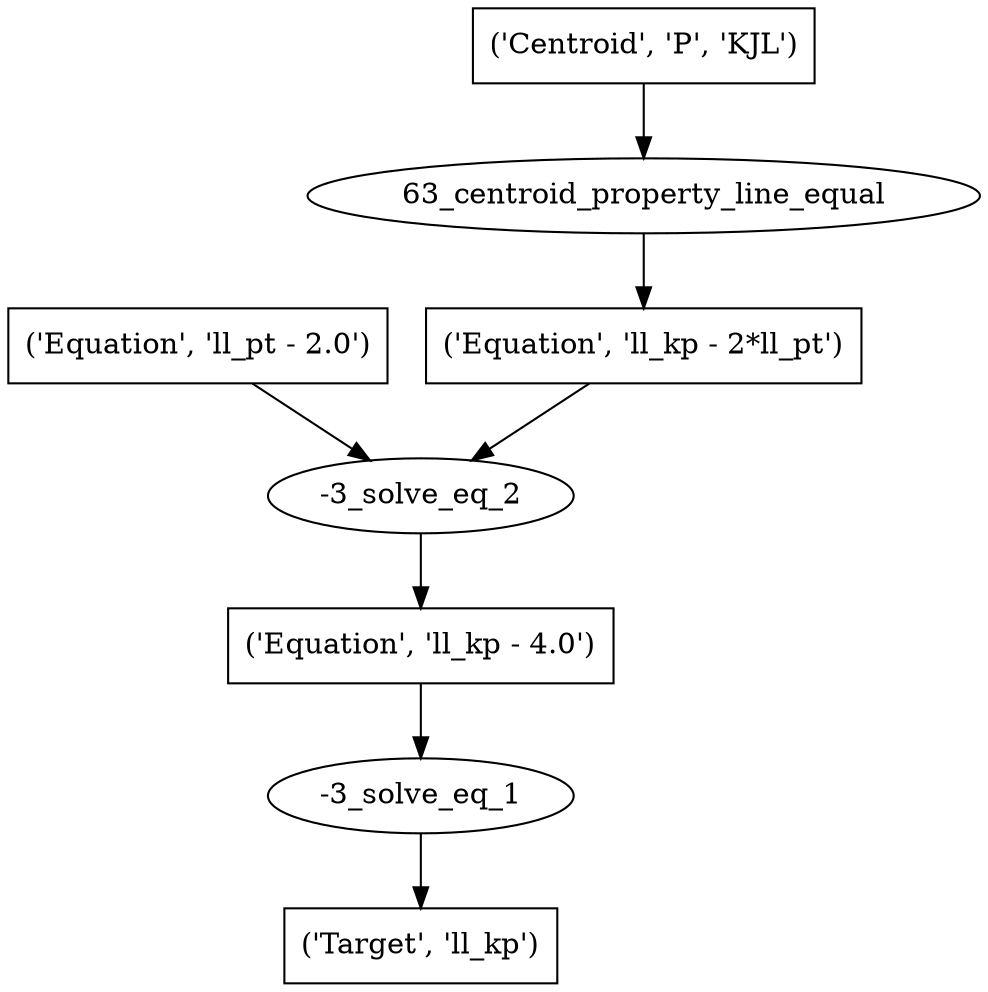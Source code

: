 digraph 89 {
	0 [label="('Target', 'll_kp')" shape=box]
	1 [label="-3_solve_eq_1"]
	1 -> 0
	2 [label="('Equation', 'll_kp - 4.0')" shape=box]
	2 -> 1
	3 [label="-3_solve_eq_2"]
	3 -> 2
	4 [label="('Equation', 'll_pt - 2.0')" shape=box]
	4 -> 3
	5 [label="('Equation', 'll_kp - 2*ll_pt')" shape=box]
	5 -> 3
	6 [label="63_centroid_property_line_equal"]
	6 -> 5
	7 [label="('Centroid', 'P', 'KJL')" shape=box]
	7 -> 6
}
